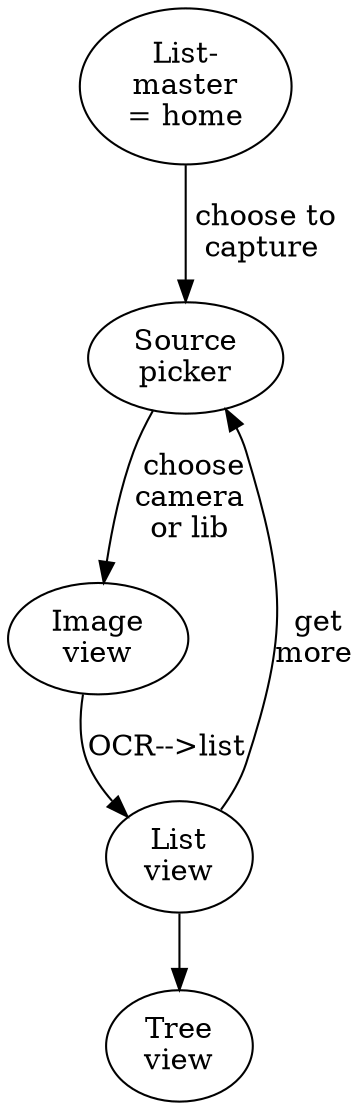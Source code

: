 digraph "mobile app MVP workflow1" { 
rank=same;
SP [label="Source\npicker"];
Image [label="Image\nview"];
Home [label="List-\nmaster\n= home"];
List [label="List\nview"];
Tree [label="Tree\nview"];
Home -> SP [label=" choose to\ncapture"];
SP -> Image [label=" choose\ncamera\nor lib"];
# Image -> SP [label="cancel"];
Image -> List [label="OCR-->list"];
List -> SP [label=" get\nmore"];
List -> Tree; 
}